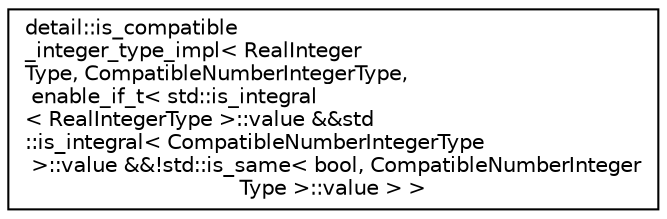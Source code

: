 digraph "Graphical Class Hierarchy"
{
 // LATEX_PDF_SIZE
  edge [fontname="Helvetica",fontsize="10",labelfontname="Helvetica",labelfontsize="10"];
  node [fontname="Helvetica",fontsize="10",shape=record];
  rankdir="LR";
  Node0 [label="detail::is_compatible\l_integer_type_impl\< RealInteger\lType, CompatibleNumberIntegerType,\l enable_if_t\< std::is_integral\l\< RealIntegerType \>::value &&std\l::is_integral\< CompatibleNumberIntegerType\l \>::value &&!std::is_same\< bool, CompatibleNumberInteger\lType \>::value \> \>",height=0.2,width=0.4,color="black", fillcolor="white", style="filled",URL="$structdetail_1_1is__compatible__integer__type__impl_3_01RealIntegerType_00_01CompatibleNumberInt5b484fcfc2d1ae63b1211da72eabe33b.html",tooltip=" "];
}
